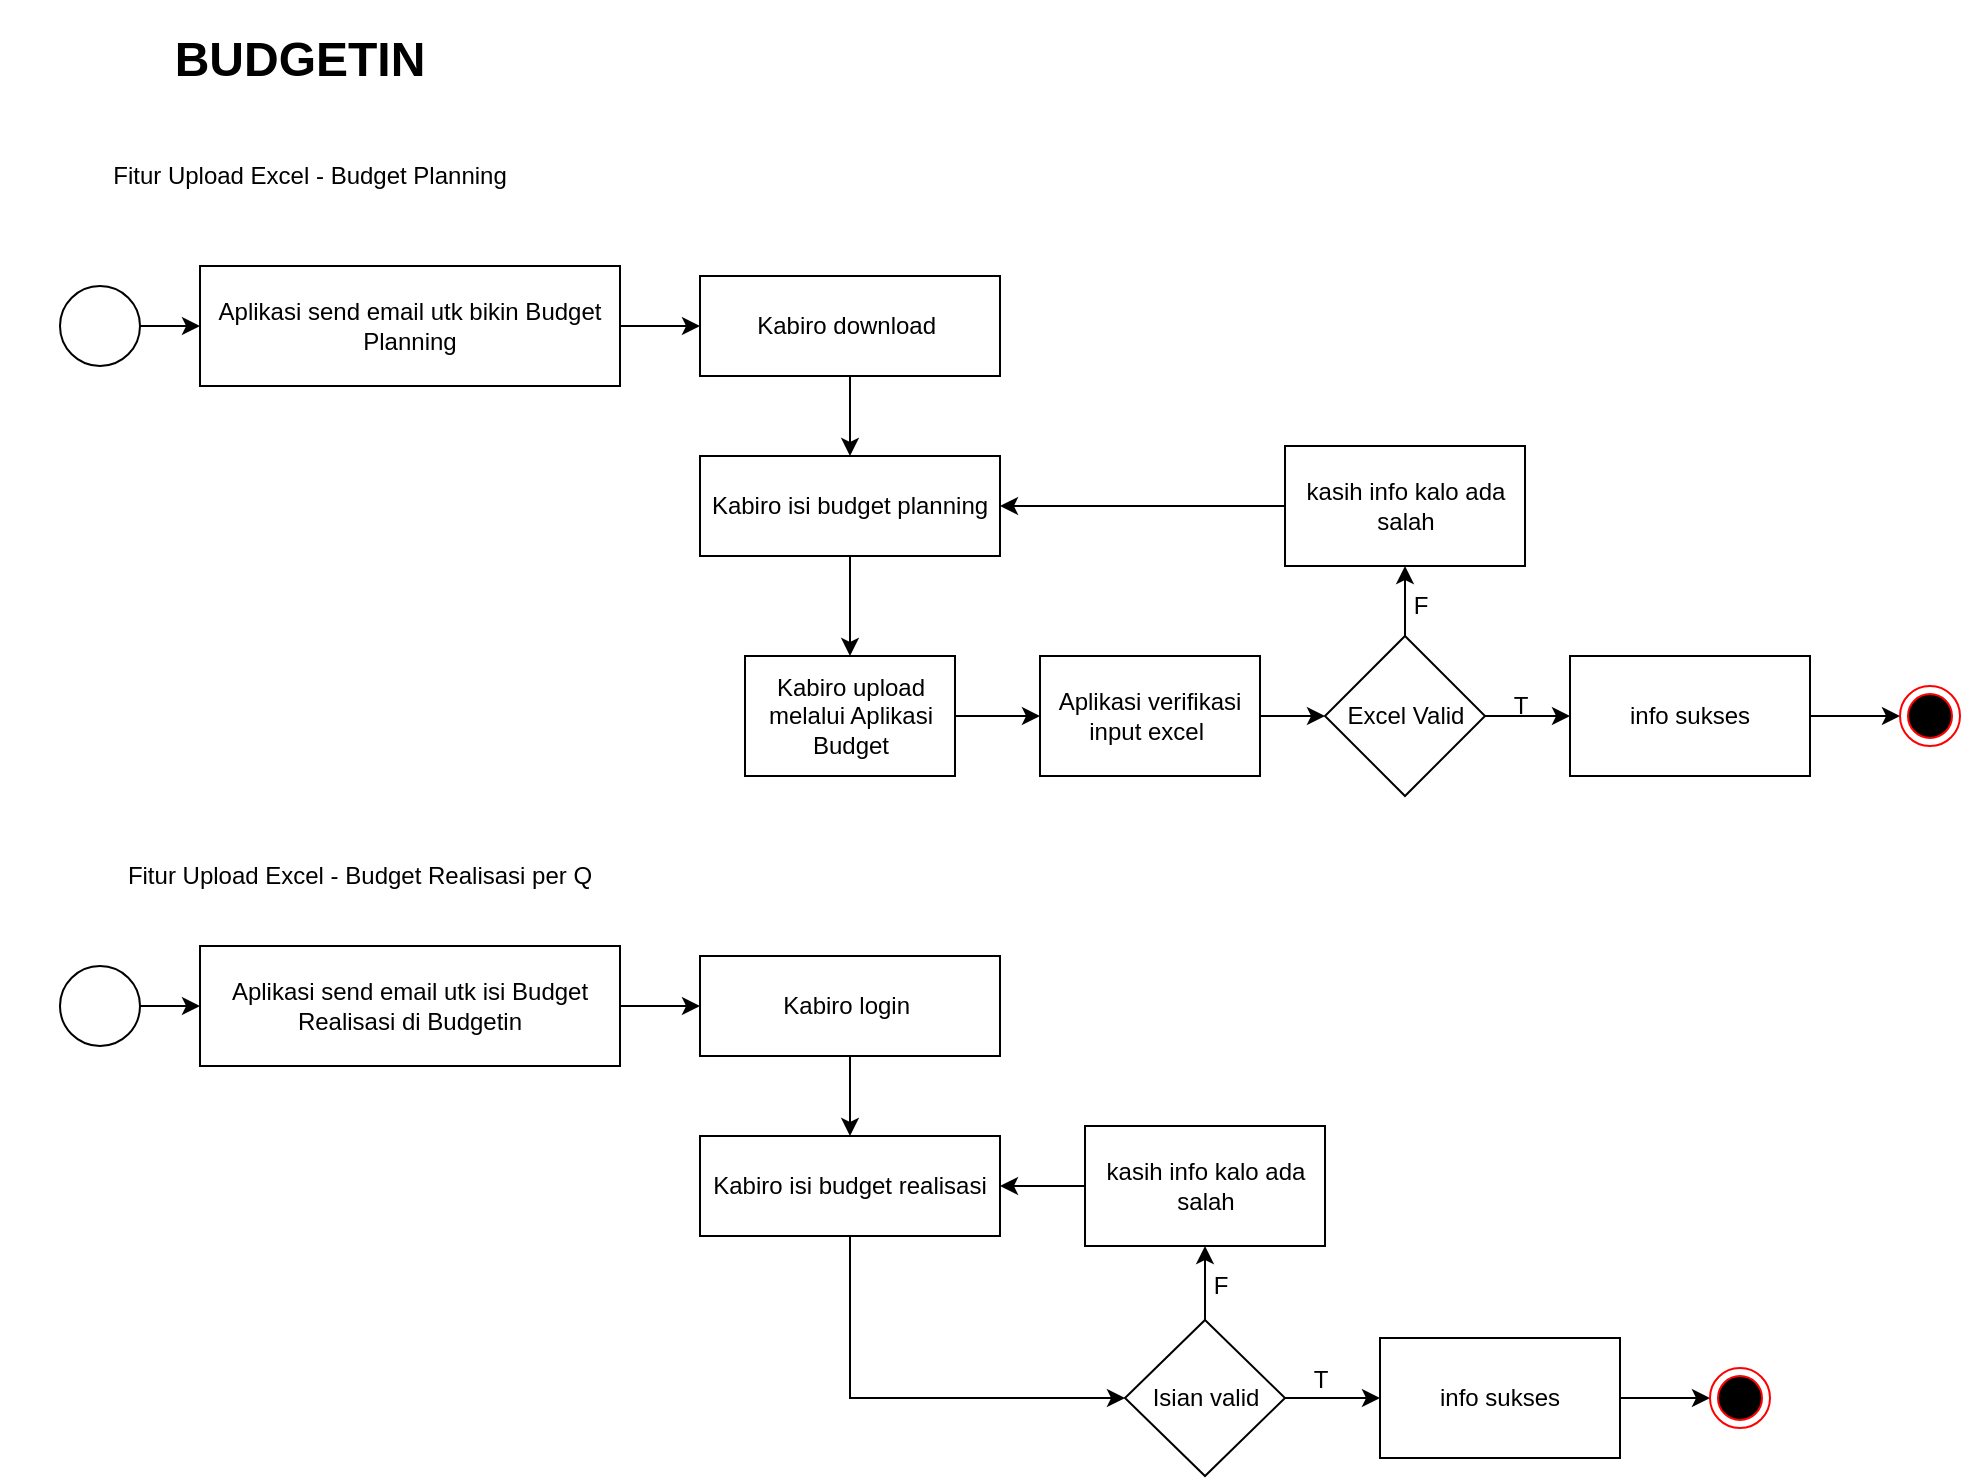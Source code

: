 <mxfile version="16.1.0" type="device"><diagram id="K45orBS1yuvk2XopgZe2" name="Page-1"><mxGraphModel dx="1497" dy="836" grid="1" gridSize="10" guides="1" tooltips="1" connect="1" arrows="1" fold="1" page="1" pageScale="1" pageWidth="1100" pageHeight="850" math="0" shadow="0"><root><mxCell id="0"/><mxCell id="1" parent="0"/><mxCell id="HFH2d-Qu8gjhPPtGvSSD-7" style="edgeStyle=orthogonalEdgeStyle;rounded=0;orthogonalLoop=1;jettySize=auto;html=1;exitX=0.5;exitY=1;exitDx=0;exitDy=0;entryX=0.5;entryY=0;entryDx=0;entryDy=0;" edge="1" parent="1" source="HFH2d-Qu8gjhPPtGvSSD-2" target="HFH2d-Qu8gjhPPtGvSSD-19"><mxGeometry relative="1" as="geometry"/></mxCell><mxCell id="HFH2d-Qu8gjhPPtGvSSD-2" value="Kabiro download&amp;nbsp;" style="rounded=0;whiteSpace=wrap;html=1;" vertex="1" parent="1"><mxGeometry x="380" y="158" width="150" height="50" as="geometry"/></mxCell><mxCell id="HFH2d-Qu8gjhPPtGvSSD-3" value="Fitur Upload Excel - Budget Planning" style="text;html=1;strokeColor=none;fillColor=none;align=center;verticalAlign=middle;whiteSpace=wrap;rounded=0;" vertex="1" parent="1"><mxGeometry x="35" y="93" width="300" height="30" as="geometry"/></mxCell><mxCell id="HFH2d-Qu8gjhPPtGvSSD-5" style="edgeStyle=orthogonalEdgeStyle;rounded=0;orthogonalLoop=1;jettySize=auto;html=1;exitX=1;exitY=0.5;exitDx=0;exitDy=0;entryX=0;entryY=0.5;entryDx=0;entryDy=0;" edge="1" parent="1" source="HFH2d-Qu8gjhPPtGvSSD-4" target="HFH2d-Qu8gjhPPtGvSSD-2"><mxGeometry relative="1" as="geometry"/></mxCell><mxCell id="HFH2d-Qu8gjhPPtGvSSD-4" value="Aplikasi send email utk bikin Budget Planning" style="rounded=0;whiteSpace=wrap;html=1;" vertex="1" parent="1"><mxGeometry x="130" y="153" width="210" height="60" as="geometry"/></mxCell><mxCell id="HFH2d-Qu8gjhPPtGvSSD-9" style="edgeStyle=orthogonalEdgeStyle;rounded=0;orthogonalLoop=1;jettySize=auto;html=1;exitX=1;exitY=0.5;exitDx=0;exitDy=0;" edge="1" parent="1" source="HFH2d-Qu8gjhPPtGvSSD-6" target="HFH2d-Qu8gjhPPtGvSSD-8"><mxGeometry relative="1" as="geometry"/></mxCell><mxCell id="HFH2d-Qu8gjhPPtGvSSD-6" value="Kabiro upload melalui Aplikasi Budget" style="rounded=0;whiteSpace=wrap;html=1;" vertex="1" parent="1"><mxGeometry x="402.5" y="348" width="105" height="60" as="geometry"/></mxCell><mxCell id="HFH2d-Qu8gjhPPtGvSSD-11" style="edgeStyle=orthogonalEdgeStyle;rounded=0;orthogonalLoop=1;jettySize=auto;html=1;exitX=1;exitY=0.5;exitDx=0;exitDy=0;entryX=0;entryY=0.5;entryDx=0;entryDy=0;" edge="1" parent="1" source="HFH2d-Qu8gjhPPtGvSSD-8" target="HFH2d-Qu8gjhPPtGvSSD-10"><mxGeometry relative="1" as="geometry"/></mxCell><mxCell id="HFH2d-Qu8gjhPPtGvSSD-8" value="Aplikasi verifikasi input excel&amp;nbsp;" style="rounded=0;whiteSpace=wrap;html=1;" vertex="1" parent="1"><mxGeometry x="550" y="348" width="110" height="60" as="geometry"/></mxCell><mxCell id="HFH2d-Qu8gjhPPtGvSSD-13" style="edgeStyle=orthogonalEdgeStyle;rounded=0;orthogonalLoop=1;jettySize=auto;html=1;exitX=0.5;exitY=0;exitDx=0;exitDy=0;entryX=0.5;entryY=1;entryDx=0;entryDy=0;" edge="1" parent="1" source="HFH2d-Qu8gjhPPtGvSSD-10" target="HFH2d-Qu8gjhPPtGvSSD-12"><mxGeometry relative="1" as="geometry"><Array as="points"><mxPoint x="732.5" y="323"/><mxPoint x="732.5" y="323"/></Array></mxGeometry></mxCell><mxCell id="HFH2d-Qu8gjhPPtGvSSD-16" style="edgeStyle=orthogonalEdgeStyle;rounded=0;orthogonalLoop=1;jettySize=auto;html=1;exitX=1;exitY=0.5;exitDx=0;exitDy=0;entryX=0;entryY=0.5;entryDx=0;entryDy=0;" edge="1" parent="1" source="HFH2d-Qu8gjhPPtGvSSD-10" target="HFH2d-Qu8gjhPPtGvSSD-15"><mxGeometry relative="1" as="geometry"/></mxCell><mxCell id="HFH2d-Qu8gjhPPtGvSSD-10" value="Excel Valid" style="rhombus;whiteSpace=wrap;html=1;" vertex="1" parent="1"><mxGeometry x="692.5" y="338" width="80" height="80" as="geometry"/></mxCell><mxCell id="HFH2d-Qu8gjhPPtGvSSD-18" style="edgeStyle=orthogonalEdgeStyle;rounded=0;orthogonalLoop=1;jettySize=auto;html=1;exitX=0;exitY=0.5;exitDx=0;exitDy=0;entryX=1;entryY=0.5;entryDx=0;entryDy=0;" edge="1" parent="1" source="HFH2d-Qu8gjhPPtGvSSD-12" target="HFH2d-Qu8gjhPPtGvSSD-19"><mxGeometry relative="1" as="geometry"><mxPoint x="512.5" y="263" as="targetPoint"/></mxGeometry></mxCell><mxCell id="HFH2d-Qu8gjhPPtGvSSD-12" value="&lt;span&gt;kasih info kalo ada salah&lt;/span&gt;" style="rounded=0;whiteSpace=wrap;html=1;" vertex="1" parent="1"><mxGeometry x="672.5" y="243" width="120" height="60" as="geometry"/></mxCell><mxCell id="HFH2d-Qu8gjhPPtGvSSD-14" value="F" style="text;html=1;align=center;verticalAlign=middle;resizable=0;points=[];autosize=1;strokeColor=none;fillColor=none;" vertex="1" parent="1"><mxGeometry x="730" y="313" width="20" height="20" as="geometry"/></mxCell><mxCell id="HFH2d-Qu8gjhPPtGvSSD-23" style="edgeStyle=orthogonalEdgeStyle;rounded=0;orthogonalLoop=1;jettySize=auto;html=1;exitX=1;exitY=0.5;exitDx=0;exitDy=0;entryX=0;entryY=0.5;entryDx=0;entryDy=0;" edge="1" parent="1" source="HFH2d-Qu8gjhPPtGvSSD-15" target="HFH2d-Qu8gjhPPtGvSSD-22"><mxGeometry relative="1" as="geometry"/></mxCell><mxCell id="HFH2d-Qu8gjhPPtGvSSD-15" value="info sukses" style="rounded=0;whiteSpace=wrap;html=1;" vertex="1" parent="1"><mxGeometry x="815" y="348" width="120" height="60" as="geometry"/></mxCell><mxCell id="HFH2d-Qu8gjhPPtGvSSD-17" value="T" style="text;html=1;align=center;verticalAlign=middle;resizable=0;points=[];autosize=1;strokeColor=none;fillColor=none;" vertex="1" parent="1"><mxGeometry x="780" y="363" width="20" height="20" as="geometry"/></mxCell><mxCell id="HFH2d-Qu8gjhPPtGvSSD-20" style="edgeStyle=orthogonalEdgeStyle;rounded=0;orthogonalLoop=1;jettySize=auto;html=1;exitX=0.5;exitY=1;exitDx=0;exitDy=0;entryX=0.5;entryY=0;entryDx=0;entryDy=0;" edge="1" parent="1" source="HFH2d-Qu8gjhPPtGvSSD-19" target="HFH2d-Qu8gjhPPtGvSSD-6"><mxGeometry relative="1" as="geometry"/></mxCell><mxCell id="HFH2d-Qu8gjhPPtGvSSD-19" value="Kabiro isi budget planning" style="rounded=0;whiteSpace=wrap;html=1;" vertex="1" parent="1"><mxGeometry x="380" y="248" width="150" height="50" as="geometry"/></mxCell><mxCell id="HFH2d-Qu8gjhPPtGvSSD-22" value="" style="ellipse;html=1;shape=endState;fillColor=#000000;strokeColor=#ff0000;" vertex="1" parent="1"><mxGeometry x="980" y="363" width="30" height="30" as="geometry"/></mxCell><mxCell id="HFH2d-Qu8gjhPPtGvSSD-25" style="edgeStyle=orthogonalEdgeStyle;rounded=0;orthogonalLoop=1;jettySize=auto;html=1;exitX=1;exitY=0.5;exitDx=0;exitDy=0;" edge="1" parent="1" source="HFH2d-Qu8gjhPPtGvSSD-24" target="HFH2d-Qu8gjhPPtGvSSD-4"><mxGeometry relative="1" as="geometry"/></mxCell><mxCell id="HFH2d-Qu8gjhPPtGvSSD-24" value="" style="ellipse;whiteSpace=wrap;html=1;aspect=fixed;" vertex="1" parent="1"><mxGeometry x="60" y="163" width="40" height="40" as="geometry"/></mxCell><mxCell id="HFH2d-Qu8gjhPPtGvSSD-26" value="Fitur Upload Excel - Budget Realisasi per Q" style="text;html=1;strokeColor=none;fillColor=none;align=center;verticalAlign=middle;whiteSpace=wrap;rounded=0;" vertex="1" parent="1"><mxGeometry x="60" y="443" width="300" height="30" as="geometry"/></mxCell><mxCell id="HFH2d-Qu8gjhPPtGvSSD-27" style="edgeStyle=orthogonalEdgeStyle;rounded=0;orthogonalLoop=1;jettySize=auto;html=1;exitX=0.5;exitY=1;exitDx=0;exitDy=0;entryX=0.5;entryY=0;entryDx=0;entryDy=0;" edge="1" parent="1" source="HFH2d-Qu8gjhPPtGvSSD-28" target="HFH2d-Qu8gjhPPtGvSSD-45"><mxGeometry relative="1" as="geometry"/></mxCell><mxCell id="HFH2d-Qu8gjhPPtGvSSD-28" value="Kabiro login&amp;nbsp;" style="rounded=0;whiteSpace=wrap;html=1;" vertex="1" parent="1"><mxGeometry x="380" y="498" width="150" height="50" as="geometry"/></mxCell><mxCell id="HFH2d-Qu8gjhPPtGvSSD-29" style="edgeStyle=orthogonalEdgeStyle;rounded=0;orthogonalLoop=1;jettySize=auto;html=1;exitX=1;exitY=0.5;exitDx=0;exitDy=0;entryX=0;entryY=0.5;entryDx=0;entryDy=0;" edge="1" parent="1" source="HFH2d-Qu8gjhPPtGvSSD-30" target="HFH2d-Qu8gjhPPtGvSSD-28"><mxGeometry relative="1" as="geometry"/></mxCell><mxCell id="HFH2d-Qu8gjhPPtGvSSD-30" value="Aplikasi send email utk isi Budget Realisasi di Budgetin" style="rounded=0;whiteSpace=wrap;html=1;" vertex="1" parent="1"><mxGeometry x="130" y="493" width="210" height="60" as="geometry"/></mxCell><mxCell id="HFH2d-Qu8gjhPPtGvSSD-36" style="edgeStyle=orthogonalEdgeStyle;rounded=0;orthogonalLoop=1;jettySize=auto;html=1;exitX=1;exitY=0.5;exitDx=0;exitDy=0;entryX=0;entryY=0.5;entryDx=0;entryDy=0;" edge="1" parent="1" source="HFH2d-Qu8gjhPPtGvSSD-37" target="HFH2d-Qu8gjhPPtGvSSD-42"><mxGeometry relative="1" as="geometry"/></mxCell><mxCell id="HFH2d-Qu8gjhPPtGvSSD-51" style="edgeStyle=orthogonalEdgeStyle;rounded=0;orthogonalLoop=1;jettySize=auto;html=1;exitX=0.5;exitY=0;exitDx=0;exitDy=0;entryX=0.5;entryY=1;entryDx=0;entryDy=0;fontSize=24;" edge="1" parent="1" source="HFH2d-Qu8gjhPPtGvSSD-37" target="HFH2d-Qu8gjhPPtGvSSD-39"><mxGeometry relative="1" as="geometry"/></mxCell><mxCell id="HFH2d-Qu8gjhPPtGvSSD-37" value="Isian valid" style="rhombus;whiteSpace=wrap;html=1;" vertex="1" parent="1"><mxGeometry x="592.5" y="680" width="80" height="78" as="geometry"/></mxCell><mxCell id="HFH2d-Qu8gjhPPtGvSSD-38" style="edgeStyle=orthogonalEdgeStyle;rounded=0;orthogonalLoop=1;jettySize=auto;html=1;exitX=0;exitY=0.5;exitDx=0;exitDy=0;entryX=1;entryY=0.5;entryDx=0;entryDy=0;" edge="1" parent="1" source="HFH2d-Qu8gjhPPtGvSSD-39" target="HFH2d-Qu8gjhPPtGvSSD-45"><mxGeometry relative="1" as="geometry"><mxPoint x="512.5" y="603" as="targetPoint"/></mxGeometry></mxCell><mxCell id="HFH2d-Qu8gjhPPtGvSSD-39" value="&lt;span&gt;kasih info kalo ada salah&lt;/span&gt;" style="rounded=0;whiteSpace=wrap;html=1;" vertex="1" parent="1"><mxGeometry x="572.5" y="583" width="120" height="60" as="geometry"/></mxCell><mxCell id="HFH2d-Qu8gjhPPtGvSSD-40" value="F" style="text;html=1;align=center;verticalAlign=middle;resizable=0;points=[];autosize=1;strokeColor=none;fillColor=none;" vertex="1" parent="1"><mxGeometry x="630" y="653" width="20" height="20" as="geometry"/></mxCell><mxCell id="HFH2d-Qu8gjhPPtGvSSD-41" style="edgeStyle=orthogonalEdgeStyle;rounded=0;orthogonalLoop=1;jettySize=auto;html=1;exitX=1;exitY=0.5;exitDx=0;exitDy=0;entryX=0;entryY=0.5;entryDx=0;entryDy=0;" edge="1" parent="1" source="HFH2d-Qu8gjhPPtGvSSD-42" target="HFH2d-Qu8gjhPPtGvSSD-46"><mxGeometry relative="1" as="geometry"/></mxCell><mxCell id="HFH2d-Qu8gjhPPtGvSSD-42" value="info sukses" style="rounded=0;whiteSpace=wrap;html=1;" vertex="1" parent="1"><mxGeometry x="720" y="689" width="120" height="60" as="geometry"/></mxCell><mxCell id="HFH2d-Qu8gjhPPtGvSSD-43" value="T" style="text;html=1;align=center;verticalAlign=middle;resizable=0;points=[];autosize=1;strokeColor=none;fillColor=none;" vertex="1" parent="1"><mxGeometry x="680" y="700" width="20" height="20" as="geometry"/></mxCell><mxCell id="HFH2d-Qu8gjhPPtGvSSD-44" style="edgeStyle=orthogonalEdgeStyle;rounded=0;orthogonalLoop=1;jettySize=auto;html=1;exitX=0.5;exitY=1;exitDx=0;exitDy=0;entryX=0;entryY=0.5;entryDx=0;entryDy=0;" edge="1" parent="1" source="HFH2d-Qu8gjhPPtGvSSD-45" target="HFH2d-Qu8gjhPPtGvSSD-37"><mxGeometry relative="1" as="geometry"><mxPoint x="455" y="688.0" as="targetPoint"/></mxGeometry></mxCell><mxCell id="HFH2d-Qu8gjhPPtGvSSD-45" value="Kabiro isi budget realisasi" style="rounded=0;whiteSpace=wrap;html=1;" vertex="1" parent="1"><mxGeometry x="380" y="588" width="150" height="50" as="geometry"/></mxCell><mxCell id="HFH2d-Qu8gjhPPtGvSSD-46" value="" style="ellipse;html=1;shape=endState;fillColor=#000000;strokeColor=#ff0000;" vertex="1" parent="1"><mxGeometry x="885" y="704" width="30" height="30" as="geometry"/></mxCell><mxCell id="HFH2d-Qu8gjhPPtGvSSD-47" style="edgeStyle=orthogonalEdgeStyle;rounded=0;orthogonalLoop=1;jettySize=auto;html=1;exitX=1;exitY=0.5;exitDx=0;exitDy=0;" edge="1" parent="1" source="HFH2d-Qu8gjhPPtGvSSD-48" target="HFH2d-Qu8gjhPPtGvSSD-30"><mxGeometry relative="1" as="geometry"/></mxCell><mxCell id="HFH2d-Qu8gjhPPtGvSSD-48" value="" style="ellipse;whiteSpace=wrap;html=1;aspect=fixed;" vertex="1" parent="1"><mxGeometry x="60" y="503" width="40" height="40" as="geometry"/></mxCell><mxCell id="HFH2d-Qu8gjhPPtGvSSD-49" value="&lt;font style=&quot;font-size: 24px&quot;&gt;&lt;b&gt;BUDGETIN&lt;br&gt;&lt;/b&gt;&lt;/font&gt;" style="text;html=1;strokeColor=none;fillColor=none;align=center;verticalAlign=middle;whiteSpace=wrap;rounded=0;" vertex="1" parent="1"><mxGeometry x="30" y="20" width="300" height="60" as="geometry"/></mxCell></root></mxGraphModel></diagram></mxfile>